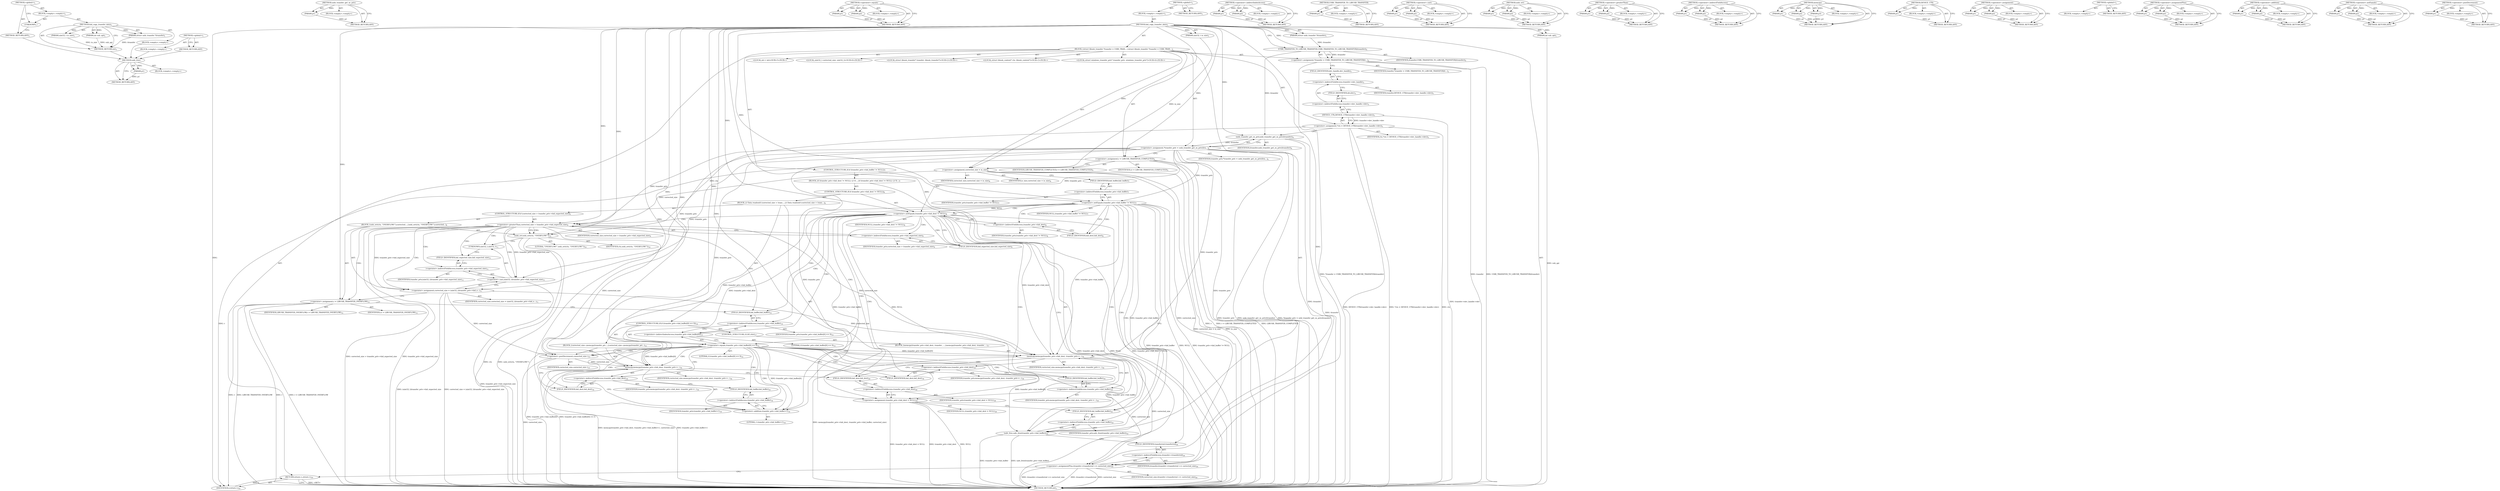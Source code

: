 digraph "&lt;global&gt;" {
vulnerable_217 [label=<(METHOD,safe_free)>];
vulnerable_218 [label=<(PARAM,p1)>];
vulnerable_219 [label=<(BLOCK,&lt;empty&gt;,&lt;empty&gt;)>];
vulnerable_220 [label=<(METHOD_RETURN,ANY)>];
vulnerable_168 [label=<(METHOD,usbi_transfer_get_os_priv)>];
vulnerable_169 [label=<(PARAM,p1)>];
vulnerable_170 [label=<(BLOCK,&lt;empty&gt;,&lt;empty&gt;)>];
vulnerable_171 [label=<(METHOD_RETURN,ANY)>];
vulnerable_192 [label=<(METHOD,&lt;operator&gt;.equals)>];
vulnerable_193 [label=<(PARAM,p1)>];
vulnerable_194 [label=<(PARAM,p2)>];
vulnerable_195 [label=<(BLOCK,&lt;empty&gt;,&lt;empty&gt;)>];
vulnerable_196 [label=<(METHOD_RETURN,ANY)>];
vulnerable_6 [label=<(METHOD,&lt;global&gt;)<SUB>1</SUB>>];
vulnerable_7 [label=<(BLOCK,&lt;empty&gt;,&lt;empty&gt;)<SUB>1</SUB>>];
vulnerable_8 [label=<(METHOD,hid_copy_transfer_data)<SUB>1</SUB>>];
vulnerable_9 [label=<(PARAM,int sub_api)<SUB>1</SUB>>];
vulnerable_10 [label=<(PARAM,struct usbi_transfer *itransfer)<SUB>1</SUB>>];
vulnerable_11 [label=<(PARAM,uint32_t io_size)<SUB>1</SUB>>];
vulnerable_12 [label=<(BLOCK,{
	struct libusb_transfer *transfer = USBI_TRAN...,{
	struct libusb_transfer *transfer = USBI_TRAN...)<SUB>1</SUB>>];
vulnerable_13 [label="<(LOCAL,struct libusb_transfer* transfer: libusb_transfer*)<SUB>2</SUB>>"];
vulnerable_14 [label=<(&lt;operator&gt;.assignment,*transfer = USBI_TRANSFER_TO_LIBUSB_TRANSFER(it...)<SUB>2</SUB>>];
vulnerable_15 [label=<(IDENTIFIER,transfer,*transfer = USBI_TRANSFER_TO_LIBUSB_TRANSFER(it...)<SUB>2</SUB>>];
vulnerable_16 [label=<(USBI_TRANSFER_TO_LIBUSB_TRANSFER,USBI_TRANSFER_TO_LIBUSB_TRANSFER(itransfer))<SUB>2</SUB>>];
vulnerable_17 [label=<(IDENTIFIER,itransfer,USBI_TRANSFER_TO_LIBUSB_TRANSFER(itransfer))<SUB>2</SUB>>];
vulnerable_18 [label="<(LOCAL,struct libusb_context* ctx: libusb_context*)<SUB>3</SUB>>"];
vulnerable_19 [label=<(&lt;operator&gt;.assignment,*ctx = DEVICE_CTX(transfer-&gt;dev_handle-&gt;dev))<SUB>3</SUB>>];
vulnerable_20 [label=<(IDENTIFIER,ctx,*ctx = DEVICE_CTX(transfer-&gt;dev_handle-&gt;dev))<SUB>3</SUB>>];
vulnerable_21 [label=<(DEVICE_CTX,DEVICE_CTX(transfer-&gt;dev_handle-&gt;dev))<SUB>3</SUB>>];
vulnerable_22 [label=<(&lt;operator&gt;.indirectFieldAccess,transfer-&gt;dev_handle-&gt;dev)<SUB>3</SUB>>];
vulnerable_23 [label=<(&lt;operator&gt;.indirectFieldAccess,transfer-&gt;dev_handle)<SUB>3</SUB>>];
vulnerable_24 [label=<(IDENTIFIER,transfer,DEVICE_CTX(transfer-&gt;dev_handle-&gt;dev))<SUB>3</SUB>>];
vulnerable_25 [label=<(FIELD_IDENTIFIER,dev_handle,dev_handle)<SUB>3</SUB>>];
vulnerable_26 [label=<(FIELD_IDENTIFIER,dev,dev)<SUB>3</SUB>>];
vulnerable_27 [label="<(LOCAL,struct windows_transfer_priv* transfer_priv: windows_transfer_priv*)<SUB>4</SUB>>"];
vulnerable_28 [label=<(&lt;operator&gt;.assignment,*transfer_priv = usbi_transfer_get_os_priv(itra...)<SUB>4</SUB>>];
vulnerable_29 [label=<(IDENTIFIER,transfer_priv,*transfer_priv = usbi_transfer_get_os_priv(itra...)<SUB>4</SUB>>];
vulnerable_30 [label=<(usbi_transfer_get_os_priv,usbi_transfer_get_os_priv(itransfer))<SUB>4</SUB>>];
vulnerable_31 [label=<(IDENTIFIER,itransfer,usbi_transfer_get_os_priv(itransfer))<SUB>4</SUB>>];
vulnerable_32 [label="<(LOCAL,int r: int)<SUB>5</SUB>>"];
vulnerable_33 [label=<(&lt;operator&gt;.assignment,r = LIBUSB_TRANSFER_COMPLETED)<SUB>5</SUB>>];
vulnerable_34 [label=<(IDENTIFIER,r,r = LIBUSB_TRANSFER_COMPLETED)<SUB>5</SUB>>];
vulnerable_35 [label=<(IDENTIFIER,LIBUSB_TRANSFER_COMPLETED,r = LIBUSB_TRANSFER_COMPLETED)<SUB>5</SUB>>];
vulnerable_36 [label="<(LOCAL,uint32_t corrected_size: uint32_t)<SUB>6</SUB>>"];
vulnerable_37 [label=<(&lt;operator&gt;.assignment,corrected_size = io_size)<SUB>6</SUB>>];
vulnerable_38 [label=<(IDENTIFIER,corrected_size,corrected_size = io_size)<SUB>6</SUB>>];
vulnerable_39 [label=<(IDENTIFIER,io_size,corrected_size = io_size)<SUB>6</SUB>>];
vulnerable_40 [label=<(CONTROL_STRUCTURE,IF,if (transfer_priv-&gt;hid_buffer != NULL))<SUB>7</SUB>>];
vulnerable_41 [label=<(&lt;operator&gt;.notEquals,transfer_priv-&gt;hid_buffer != NULL)<SUB>7</SUB>>];
vulnerable_42 [label=<(&lt;operator&gt;.indirectFieldAccess,transfer_priv-&gt;hid_buffer)<SUB>7</SUB>>];
vulnerable_43 [label=<(IDENTIFIER,transfer_priv,transfer_priv-&gt;hid_buffer != NULL)<SUB>7</SUB>>];
vulnerable_44 [label=<(FIELD_IDENTIFIER,hid_buffer,hid_buffer)<SUB>7</SUB>>];
vulnerable_45 [label=<(IDENTIFIER,NULL,transfer_priv-&gt;hid_buffer != NULL)<SUB>7</SUB>>];
vulnerable_46 [label=<(BLOCK,{
		if (transfer_priv-&gt;hid_dest != NULL) {	// D...,{
		if (transfer_priv-&gt;hid_dest != NULL) {	// D...)<SUB>7</SUB>>];
vulnerable_47 [label=<(CONTROL_STRUCTURE,IF,if (transfer_priv-&gt;hid_dest != NULL))<SUB>8</SUB>>];
vulnerable_48 [label=<(&lt;operator&gt;.notEquals,transfer_priv-&gt;hid_dest != NULL)<SUB>8</SUB>>];
vulnerable_49 [label=<(&lt;operator&gt;.indirectFieldAccess,transfer_priv-&gt;hid_dest)<SUB>8</SUB>>];
vulnerable_50 [label=<(IDENTIFIER,transfer_priv,transfer_priv-&gt;hid_dest != NULL)<SUB>8</SUB>>];
vulnerable_51 [label=<(FIELD_IDENTIFIER,hid_dest,hid_dest)<SUB>8</SUB>>];
vulnerable_52 [label=<(IDENTIFIER,NULL,transfer_priv-&gt;hid_dest != NULL)<SUB>8</SUB>>];
vulnerable_53 [label=<(BLOCK,{	// Data readout
			if (corrected_size &gt; trans...,{	// Data readout
			if (corrected_size &gt; trans...)<SUB>8</SUB>>];
vulnerable_54 [label=<(CONTROL_STRUCTURE,IF,if (corrected_size &gt; transfer_priv-&gt;hid_expected_size))<SUB>9</SUB>>];
vulnerable_55 [label=<(&lt;operator&gt;.greaterThan,corrected_size &gt; transfer_priv-&gt;hid_expected_size)<SUB>9</SUB>>];
vulnerable_56 [label=<(IDENTIFIER,corrected_size,corrected_size &gt; transfer_priv-&gt;hid_expected_size)<SUB>9</SUB>>];
vulnerable_57 [label=<(&lt;operator&gt;.indirectFieldAccess,transfer_priv-&gt;hid_expected_size)<SUB>9</SUB>>];
vulnerable_58 [label=<(IDENTIFIER,transfer_priv,corrected_size &gt; transfer_priv-&gt;hid_expected_size)<SUB>9</SUB>>];
vulnerable_59 [label=<(FIELD_IDENTIFIER,hid_expected_size,hid_expected_size)<SUB>9</SUB>>];
vulnerable_60 [label=<(BLOCK,{
				usbi_err(ctx, &quot;OVERFLOW!&quot;);
				corrected...,{
				usbi_err(ctx, &quot;OVERFLOW!&quot;);
				corrected...)<SUB>9</SUB>>];
vulnerable_61 [label=<(usbi_err,usbi_err(ctx, &quot;OVERFLOW!&quot;))<SUB>10</SUB>>];
vulnerable_62 [label=<(IDENTIFIER,ctx,usbi_err(ctx, &quot;OVERFLOW!&quot;))<SUB>10</SUB>>];
vulnerable_63 [label=<(LITERAL,&quot;OVERFLOW!&quot;,usbi_err(ctx, &quot;OVERFLOW!&quot;))<SUB>10</SUB>>];
vulnerable_64 [label=<(&lt;operator&gt;.assignment,corrected_size = (uint32_t)transfer_priv-&gt;hid_e...)<SUB>11</SUB>>];
vulnerable_65 [label=<(IDENTIFIER,corrected_size,corrected_size = (uint32_t)transfer_priv-&gt;hid_e...)<SUB>11</SUB>>];
vulnerable_66 [label=<(&lt;operator&gt;.cast,(uint32_t)transfer_priv-&gt;hid_expected_size)<SUB>11</SUB>>];
vulnerable_67 [label=<(UNKNOWN,uint32_t,uint32_t)<SUB>11</SUB>>];
vulnerable_68 [label=<(&lt;operator&gt;.indirectFieldAccess,transfer_priv-&gt;hid_expected_size)<SUB>11</SUB>>];
vulnerable_69 [label=<(IDENTIFIER,transfer_priv,(uint32_t)transfer_priv-&gt;hid_expected_size)<SUB>11</SUB>>];
vulnerable_70 [label=<(FIELD_IDENTIFIER,hid_expected_size,hid_expected_size)<SUB>11</SUB>>];
vulnerable_71 [label=<(&lt;operator&gt;.assignment,r = LIBUSB_TRANSFER_OVERFLOW)<SUB>12</SUB>>];
vulnerable_72 [label=<(IDENTIFIER,r,r = LIBUSB_TRANSFER_OVERFLOW)<SUB>12</SUB>>];
vulnerable_73 [label=<(IDENTIFIER,LIBUSB_TRANSFER_OVERFLOW,r = LIBUSB_TRANSFER_OVERFLOW)<SUB>12</SUB>>];
vulnerable_74 [label=<(CONTROL_STRUCTURE,IF,if (transfer_priv-&gt;hid_buffer[0] == 0))<SUB>14</SUB>>];
vulnerable_75 [label=<(&lt;operator&gt;.equals,transfer_priv-&gt;hid_buffer[0] == 0)<SUB>14</SUB>>];
vulnerable_76 [label=<(&lt;operator&gt;.indirectIndexAccess,transfer_priv-&gt;hid_buffer[0])<SUB>14</SUB>>];
vulnerable_77 [label=<(&lt;operator&gt;.indirectFieldAccess,transfer_priv-&gt;hid_buffer)<SUB>14</SUB>>];
vulnerable_78 [label=<(IDENTIFIER,transfer_priv,transfer_priv-&gt;hid_buffer[0] == 0)<SUB>14</SUB>>];
vulnerable_79 [label=<(FIELD_IDENTIFIER,hid_buffer,hid_buffer)<SUB>14</SUB>>];
vulnerable_80 [label=<(LITERAL,0,transfer_priv-&gt;hid_buffer[0] == 0)<SUB>14</SUB>>];
vulnerable_81 [label=<(LITERAL,0,transfer_priv-&gt;hid_buffer[0] == 0)<SUB>14</SUB>>];
vulnerable_82 [label=<(BLOCK,{
				corrected_size--;
				memcpy(transfer_pri...,{
				corrected_size--;
				memcpy(transfer_pri...)<SUB>14</SUB>>];
vulnerable_83 [label=<(&lt;operator&gt;.postDecrement,corrected_size--)<SUB>15</SUB>>];
vulnerable_84 [label=<(IDENTIFIER,corrected_size,corrected_size--)<SUB>15</SUB>>];
vulnerable_85 [label=<(memcpy,memcpy(transfer_priv-&gt;hid_dest, transfer_priv-&gt;...)<SUB>16</SUB>>];
vulnerable_86 [label=<(&lt;operator&gt;.indirectFieldAccess,transfer_priv-&gt;hid_dest)<SUB>16</SUB>>];
vulnerable_87 [label=<(IDENTIFIER,transfer_priv,memcpy(transfer_priv-&gt;hid_dest, transfer_priv-&gt;...)<SUB>16</SUB>>];
vulnerable_88 [label=<(FIELD_IDENTIFIER,hid_dest,hid_dest)<SUB>16</SUB>>];
vulnerable_89 [label=<(&lt;operator&gt;.addition,transfer_priv-&gt;hid_buffer+1)<SUB>16</SUB>>];
vulnerable_90 [label=<(&lt;operator&gt;.indirectFieldAccess,transfer_priv-&gt;hid_buffer)<SUB>16</SUB>>];
vulnerable_91 [label=<(IDENTIFIER,transfer_priv,transfer_priv-&gt;hid_buffer+1)<SUB>16</SUB>>];
vulnerable_92 [label=<(FIELD_IDENTIFIER,hid_buffer,hid_buffer)<SUB>16</SUB>>];
vulnerable_93 [label=<(LITERAL,1,transfer_priv-&gt;hid_buffer+1)<SUB>16</SUB>>];
vulnerable_94 [label=<(IDENTIFIER,corrected_size,memcpy(transfer_priv-&gt;hid_dest, transfer_priv-&gt;...)<SUB>16</SUB>>];
vulnerable_95 [label=<(CONTROL_STRUCTURE,ELSE,else)<SUB>17</SUB>>];
vulnerable_96 [label=<(BLOCK,{
				memcpy(transfer_priv-&gt;hid_dest, transfer_...,{
				memcpy(transfer_priv-&gt;hid_dest, transfer_...)<SUB>17</SUB>>];
vulnerable_97 [label=<(memcpy,memcpy(transfer_priv-&gt;hid_dest, transfer_priv-&gt;...)<SUB>18</SUB>>];
vulnerable_98 [label=<(&lt;operator&gt;.indirectFieldAccess,transfer_priv-&gt;hid_dest)<SUB>18</SUB>>];
vulnerable_99 [label=<(IDENTIFIER,transfer_priv,memcpy(transfer_priv-&gt;hid_dest, transfer_priv-&gt;...)<SUB>18</SUB>>];
vulnerable_100 [label=<(FIELD_IDENTIFIER,hid_dest,hid_dest)<SUB>18</SUB>>];
vulnerable_101 [label=<(&lt;operator&gt;.indirectFieldAccess,transfer_priv-&gt;hid_buffer)<SUB>18</SUB>>];
vulnerable_102 [label=<(IDENTIFIER,transfer_priv,memcpy(transfer_priv-&gt;hid_dest, transfer_priv-&gt;...)<SUB>18</SUB>>];
vulnerable_103 [label=<(FIELD_IDENTIFIER,hid_buffer,hid_buffer)<SUB>18</SUB>>];
vulnerable_104 [label=<(IDENTIFIER,corrected_size,memcpy(transfer_priv-&gt;hid_dest, transfer_priv-&gt;...)<SUB>18</SUB>>];
vulnerable_105 [label=<(&lt;operator&gt;.assignment,transfer_priv-&gt;hid_dest = NULL)<SUB>20</SUB>>];
vulnerable_106 [label=<(&lt;operator&gt;.indirectFieldAccess,transfer_priv-&gt;hid_dest)<SUB>20</SUB>>];
vulnerable_107 [label=<(IDENTIFIER,transfer_priv,transfer_priv-&gt;hid_dest = NULL)<SUB>20</SUB>>];
vulnerable_108 [label=<(FIELD_IDENTIFIER,hid_dest,hid_dest)<SUB>20</SUB>>];
vulnerable_109 [label=<(IDENTIFIER,NULL,transfer_priv-&gt;hid_dest = NULL)<SUB>20</SUB>>];
vulnerable_110 [label=<(safe_free,safe_free(transfer_priv-&gt;hid_buffer))<SUB>22</SUB>>];
vulnerable_111 [label=<(&lt;operator&gt;.indirectFieldAccess,transfer_priv-&gt;hid_buffer)<SUB>22</SUB>>];
vulnerable_112 [label=<(IDENTIFIER,transfer_priv,safe_free(transfer_priv-&gt;hid_buffer))<SUB>22</SUB>>];
vulnerable_113 [label=<(FIELD_IDENTIFIER,hid_buffer,hid_buffer)<SUB>22</SUB>>];
vulnerable_114 [label=<(&lt;operator&gt;.assignmentPlus,itransfer-&gt;transferred += corrected_size)<SUB>24</SUB>>];
vulnerable_115 [label=<(&lt;operator&gt;.indirectFieldAccess,itransfer-&gt;transferred)<SUB>24</SUB>>];
vulnerable_116 [label=<(IDENTIFIER,itransfer,itransfer-&gt;transferred += corrected_size)<SUB>24</SUB>>];
vulnerable_117 [label=<(FIELD_IDENTIFIER,transferred,transferred)<SUB>24</SUB>>];
vulnerable_118 [label=<(IDENTIFIER,corrected_size,itransfer-&gt;transferred += corrected_size)<SUB>24</SUB>>];
vulnerable_119 [label=<(RETURN,return r;,return r;)<SUB>25</SUB>>];
vulnerable_120 [label=<(IDENTIFIER,r,return r;)<SUB>25</SUB>>];
vulnerable_121 [label=<(METHOD_RETURN,int)<SUB>1</SUB>>];
vulnerable_123 [label=<(METHOD_RETURN,ANY)<SUB>1</SUB>>];
vulnerable_197 [label=<(METHOD,&lt;operator&gt;.indirectIndexAccess)>];
vulnerable_198 [label=<(PARAM,p1)>];
vulnerable_199 [label=<(PARAM,p2)>];
vulnerable_200 [label=<(BLOCK,&lt;empty&gt;,&lt;empty&gt;)>];
vulnerable_201 [label=<(METHOD_RETURN,ANY)>];
vulnerable_155 [label=<(METHOD,USBI_TRANSFER_TO_LIBUSB_TRANSFER)>];
vulnerable_156 [label=<(PARAM,p1)>];
vulnerable_157 [label=<(BLOCK,&lt;empty&gt;,&lt;empty&gt;)>];
vulnerable_158 [label=<(METHOD_RETURN,ANY)>];
vulnerable_187 [label=<(METHOD,&lt;operator&gt;.cast)>];
vulnerable_188 [label=<(PARAM,p1)>];
vulnerable_189 [label=<(PARAM,p2)>];
vulnerable_190 [label=<(BLOCK,&lt;empty&gt;,&lt;empty&gt;)>];
vulnerable_191 [label=<(METHOD_RETURN,ANY)>];
vulnerable_182 [label=<(METHOD,usbi_err)>];
vulnerable_183 [label=<(PARAM,p1)>];
vulnerable_184 [label=<(PARAM,p2)>];
vulnerable_185 [label=<(BLOCK,&lt;empty&gt;,&lt;empty&gt;)>];
vulnerable_186 [label=<(METHOD_RETURN,ANY)>];
vulnerable_177 [label=<(METHOD,&lt;operator&gt;.greaterThan)>];
vulnerable_178 [label=<(PARAM,p1)>];
vulnerable_179 [label=<(PARAM,p2)>];
vulnerable_180 [label=<(BLOCK,&lt;empty&gt;,&lt;empty&gt;)>];
vulnerable_181 [label=<(METHOD_RETURN,ANY)>];
vulnerable_163 [label=<(METHOD,&lt;operator&gt;.indirectFieldAccess)>];
vulnerable_164 [label=<(PARAM,p1)>];
vulnerable_165 [label=<(PARAM,p2)>];
vulnerable_166 [label=<(BLOCK,&lt;empty&gt;,&lt;empty&gt;)>];
vulnerable_167 [label=<(METHOD_RETURN,ANY)>];
vulnerable_206 [label=<(METHOD,memcpy)>];
vulnerable_207 [label=<(PARAM,p1)>];
vulnerable_208 [label=<(PARAM,p2)>];
vulnerable_209 [label=<(PARAM,p3)>];
vulnerable_210 [label=<(BLOCK,&lt;empty&gt;,&lt;empty&gt;)>];
vulnerable_211 [label=<(METHOD_RETURN,ANY)>];
vulnerable_159 [label=<(METHOD,DEVICE_CTX)>];
vulnerable_160 [label=<(PARAM,p1)>];
vulnerable_161 [label=<(BLOCK,&lt;empty&gt;,&lt;empty&gt;)>];
vulnerable_162 [label=<(METHOD_RETURN,ANY)>];
vulnerable_150 [label=<(METHOD,&lt;operator&gt;.assignment)>];
vulnerable_151 [label=<(PARAM,p1)>];
vulnerable_152 [label=<(PARAM,p2)>];
vulnerable_153 [label=<(BLOCK,&lt;empty&gt;,&lt;empty&gt;)>];
vulnerable_154 [label=<(METHOD_RETURN,ANY)>];
vulnerable_144 [label=<(METHOD,&lt;global&gt;)<SUB>1</SUB>>];
vulnerable_145 [label=<(BLOCK,&lt;empty&gt;,&lt;empty&gt;)>];
vulnerable_146 [label=<(METHOD_RETURN,ANY)>];
vulnerable_221 [label=<(METHOD,&lt;operator&gt;.assignmentPlus)>];
vulnerable_222 [label=<(PARAM,p1)>];
vulnerable_223 [label=<(PARAM,p2)>];
vulnerable_224 [label=<(BLOCK,&lt;empty&gt;,&lt;empty&gt;)>];
vulnerable_225 [label=<(METHOD_RETURN,ANY)>];
vulnerable_212 [label=<(METHOD,&lt;operator&gt;.addition)>];
vulnerable_213 [label=<(PARAM,p1)>];
vulnerable_214 [label=<(PARAM,p2)>];
vulnerable_215 [label=<(BLOCK,&lt;empty&gt;,&lt;empty&gt;)>];
vulnerable_216 [label=<(METHOD_RETURN,ANY)>];
vulnerable_172 [label=<(METHOD,&lt;operator&gt;.notEquals)>];
vulnerable_173 [label=<(PARAM,p1)>];
vulnerable_174 [label=<(PARAM,p2)>];
vulnerable_175 [label=<(BLOCK,&lt;empty&gt;,&lt;empty&gt;)>];
vulnerable_176 [label=<(METHOD_RETURN,ANY)>];
vulnerable_202 [label=<(METHOD,&lt;operator&gt;.postDecrement)>];
vulnerable_203 [label=<(PARAM,p1)>];
vulnerable_204 [label=<(BLOCK,&lt;empty&gt;,&lt;empty&gt;)>];
vulnerable_205 [label=<(METHOD_RETURN,ANY)>];
fixed_6 [label=<(METHOD,&lt;global&gt;)<SUB>1</SUB>>];
fixed_7 [label=<(BLOCK,&lt;empty&gt;,&lt;empty&gt;)<SUB>1</SUB>>];
fixed_8 [label=<(METHOD,hid_copy_transfer_data)<SUB>1</SUB>>];
fixed_9 [label=<(PARAM,int sub_api)<SUB>1</SUB>>];
fixed_10 [label=<(PARAM,struct usbi_transfer *itransfer)<SUB>1</SUB>>];
fixed_11 [label=<(PARAM,uint32_t io_size)<SUB>1</SUB>>];
fixed_12 [label=<(BLOCK,&lt;empty&gt;,&lt;empty&gt;)>];
fixed_13 [label=<(METHOD_RETURN,int)<SUB>1</SUB>>];
fixed_15 [label=<(UNKNOWN,,)>];
fixed_16 [label=<(METHOD_RETURN,ANY)<SUB>1</SUB>>];
fixed_29 [label=<(METHOD,&lt;global&gt;)<SUB>1</SUB>>];
fixed_30 [label=<(BLOCK,&lt;empty&gt;,&lt;empty&gt;)>];
fixed_31 [label=<(METHOD_RETURN,ANY)>];
vulnerable_217 -> vulnerable_218  [key=0, label="AST: "];
vulnerable_217 -> vulnerable_218  [key=1, label="DDG: "];
vulnerable_217 -> vulnerable_219  [key=0, label="AST: "];
vulnerable_217 -> vulnerable_220  [key=0, label="AST: "];
vulnerable_217 -> vulnerable_220  [key=1, label="CFG: "];
vulnerable_218 -> vulnerable_220  [key=0, label="DDG: p1"];
vulnerable_168 -> vulnerable_169  [key=0, label="AST: "];
vulnerable_168 -> vulnerable_169  [key=1, label="DDG: "];
vulnerable_168 -> vulnerable_170  [key=0, label="AST: "];
vulnerable_168 -> vulnerable_171  [key=0, label="AST: "];
vulnerable_168 -> vulnerable_171  [key=1, label="CFG: "];
vulnerable_169 -> vulnerable_171  [key=0, label="DDG: p1"];
vulnerable_192 -> vulnerable_193  [key=0, label="AST: "];
vulnerable_192 -> vulnerable_193  [key=1, label="DDG: "];
vulnerable_192 -> vulnerable_195  [key=0, label="AST: "];
vulnerable_192 -> vulnerable_194  [key=0, label="AST: "];
vulnerable_192 -> vulnerable_194  [key=1, label="DDG: "];
vulnerable_192 -> vulnerable_196  [key=0, label="AST: "];
vulnerable_192 -> vulnerable_196  [key=1, label="CFG: "];
vulnerable_193 -> vulnerable_196  [key=0, label="DDG: p1"];
vulnerable_194 -> vulnerable_196  [key=0, label="DDG: p2"];
vulnerable_6 -> vulnerable_7  [key=0, label="AST: "];
vulnerable_6 -> vulnerable_123  [key=0, label="AST: "];
vulnerable_6 -> vulnerable_123  [key=1, label="CFG: "];
vulnerable_7 -> vulnerable_8  [key=0, label="AST: "];
vulnerable_8 -> vulnerable_9  [key=0, label="AST: "];
vulnerable_8 -> vulnerable_9  [key=1, label="DDG: "];
vulnerable_8 -> vulnerable_10  [key=0, label="AST: "];
vulnerable_8 -> vulnerable_10  [key=1, label="DDG: "];
vulnerable_8 -> vulnerable_11  [key=0, label="AST: "];
vulnerable_8 -> vulnerable_11  [key=1, label="DDG: "];
vulnerable_8 -> vulnerable_12  [key=0, label="AST: "];
vulnerable_8 -> vulnerable_121  [key=0, label="AST: "];
vulnerable_8 -> vulnerable_16  [key=0, label="CFG: "];
vulnerable_8 -> vulnerable_16  [key=1, label="DDG: "];
vulnerable_8 -> vulnerable_33  [key=0, label="DDG: "];
vulnerable_8 -> vulnerable_37  [key=0, label="DDG: "];
vulnerable_8 -> vulnerable_114  [key=0, label="DDG: "];
vulnerable_8 -> vulnerable_120  [key=0, label="DDG: "];
vulnerable_8 -> vulnerable_30  [key=0, label="DDG: "];
vulnerable_8 -> vulnerable_41  [key=0, label="DDG: "];
vulnerable_8 -> vulnerable_48  [key=0, label="DDG: "];
vulnerable_8 -> vulnerable_105  [key=0, label="DDG: "];
vulnerable_8 -> vulnerable_55  [key=0, label="DDG: "];
vulnerable_8 -> vulnerable_71  [key=0, label="DDG: "];
vulnerable_8 -> vulnerable_75  [key=0, label="DDG: "];
vulnerable_8 -> vulnerable_61  [key=0, label="DDG: "];
vulnerable_8 -> vulnerable_83  [key=0, label="DDG: "];
vulnerable_8 -> vulnerable_85  [key=0, label="DDG: "];
vulnerable_8 -> vulnerable_89  [key=0, label="DDG: "];
vulnerable_8 -> vulnerable_97  [key=0, label="DDG: "];
vulnerable_9 -> vulnerable_121  [key=0, label="DDG: sub_api"];
vulnerable_10 -> vulnerable_16  [key=0, label="DDG: itransfer"];
vulnerable_11 -> vulnerable_37  [key=0, label="DDG: io_size"];
vulnerable_12 -> vulnerable_13  [key=0, label="AST: "];
vulnerable_12 -> vulnerable_14  [key=0, label="AST: "];
vulnerable_12 -> vulnerable_18  [key=0, label="AST: "];
vulnerable_12 -> vulnerable_19  [key=0, label="AST: "];
vulnerable_12 -> vulnerable_27  [key=0, label="AST: "];
vulnerable_12 -> vulnerable_28  [key=0, label="AST: "];
vulnerable_12 -> vulnerable_32  [key=0, label="AST: "];
vulnerable_12 -> vulnerable_33  [key=0, label="AST: "];
vulnerable_12 -> vulnerable_36  [key=0, label="AST: "];
vulnerable_12 -> vulnerable_37  [key=0, label="AST: "];
vulnerable_12 -> vulnerable_40  [key=0, label="AST: "];
vulnerable_12 -> vulnerable_114  [key=0, label="AST: "];
vulnerable_12 -> vulnerable_119  [key=0, label="AST: "];
vulnerable_14 -> vulnerable_15  [key=0, label="AST: "];
vulnerable_14 -> vulnerable_16  [key=0, label="AST: "];
vulnerable_14 -> vulnerable_25  [key=0, label="CFG: "];
vulnerable_14 -> vulnerable_121  [key=0, label="DDG: transfer"];
vulnerable_14 -> vulnerable_121  [key=1, label="DDG: USBI_TRANSFER_TO_LIBUSB_TRANSFER(itransfer)"];
vulnerable_14 -> vulnerable_121  [key=2, label="DDG: *transfer = USBI_TRANSFER_TO_LIBUSB_TRANSFER(itransfer)"];
vulnerable_16 -> vulnerable_17  [key=0, label="AST: "];
vulnerable_16 -> vulnerable_14  [key=0, label="CFG: "];
vulnerable_16 -> vulnerable_14  [key=1, label="DDG: itransfer"];
vulnerable_16 -> vulnerable_30  [key=0, label="DDG: itransfer"];
vulnerable_19 -> vulnerable_20  [key=0, label="AST: "];
vulnerable_19 -> vulnerable_21  [key=0, label="AST: "];
vulnerable_19 -> vulnerable_30  [key=0, label="CFG: "];
vulnerable_19 -> vulnerable_121  [key=0, label="DDG: ctx"];
vulnerable_19 -> vulnerable_121  [key=1, label="DDG: DEVICE_CTX(transfer-&gt;dev_handle-&gt;dev)"];
vulnerable_19 -> vulnerable_121  [key=2, label="DDG: *ctx = DEVICE_CTX(transfer-&gt;dev_handle-&gt;dev)"];
vulnerable_19 -> vulnerable_61  [key=0, label="DDG: ctx"];
vulnerable_21 -> vulnerable_22  [key=0, label="AST: "];
vulnerable_21 -> vulnerable_19  [key=0, label="CFG: "];
vulnerable_21 -> vulnerable_19  [key=1, label="DDG: transfer-&gt;dev_handle-&gt;dev"];
vulnerable_21 -> vulnerable_121  [key=0, label="DDG: transfer-&gt;dev_handle-&gt;dev"];
vulnerable_22 -> vulnerable_23  [key=0, label="AST: "];
vulnerable_22 -> vulnerable_26  [key=0, label="AST: "];
vulnerable_22 -> vulnerable_21  [key=0, label="CFG: "];
vulnerable_23 -> vulnerable_24  [key=0, label="AST: "];
vulnerable_23 -> vulnerable_25  [key=0, label="AST: "];
vulnerable_23 -> vulnerable_26  [key=0, label="CFG: "];
vulnerable_25 -> vulnerable_23  [key=0, label="CFG: "];
vulnerable_26 -> vulnerable_22  [key=0, label="CFG: "];
vulnerable_28 -> vulnerable_29  [key=0, label="AST: "];
vulnerable_28 -> vulnerable_30  [key=0, label="AST: "];
vulnerable_28 -> vulnerable_33  [key=0, label="CFG: "];
vulnerable_28 -> vulnerable_121  [key=0, label="DDG: transfer_priv"];
vulnerable_28 -> vulnerable_121  [key=1, label="DDG: usbi_transfer_get_os_priv(itransfer)"];
vulnerable_28 -> vulnerable_121  [key=2, label="DDG: *transfer_priv = usbi_transfer_get_os_priv(itransfer)"];
vulnerable_28 -> vulnerable_41  [key=0, label="DDG: transfer_priv"];
vulnerable_28 -> vulnerable_110  [key=0, label="DDG: transfer_priv"];
vulnerable_28 -> vulnerable_48  [key=0, label="DDG: transfer_priv"];
vulnerable_28 -> vulnerable_55  [key=0, label="DDG: transfer_priv"];
vulnerable_28 -> vulnerable_64  [key=0, label="DDG: transfer_priv"];
vulnerable_28 -> vulnerable_85  [key=0, label="DDG: transfer_priv"];
vulnerable_28 -> vulnerable_66  [key=0, label="DDG: transfer_priv"];
vulnerable_28 -> vulnerable_89  [key=0, label="DDG: transfer_priv"];
vulnerable_28 -> vulnerable_97  [key=0, label="DDG: transfer_priv"];
vulnerable_30 -> vulnerable_31  [key=0, label="AST: "];
vulnerable_30 -> vulnerable_28  [key=0, label="CFG: "];
vulnerable_30 -> vulnerable_28  [key=1, label="DDG: itransfer"];
vulnerable_30 -> vulnerable_121  [key=0, label="DDG: itransfer"];
vulnerable_30 -> vulnerable_114  [key=0, label="DDG: itransfer"];
vulnerable_33 -> vulnerable_34  [key=0, label="AST: "];
vulnerable_33 -> vulnerable_35  [key=0, label="AST: "];
vulnerable_33 -> vulnerable_37  [key=0, label="CFG: "];
vulnerable_33 -> vulnerable_121  [key=0, label="DDG: r"];
vulnerable_33 -> vulnerable_121  [key=1, label="DDG: r = LIBUSB_TRANSFER_COMPLETED"];
vulnerable_33 -> vulnerable_121  [key=2, label="DDG: LIBUSB_TRANSFER_COMPLETED"];
vulnerable_33 -> vulnerable_120  [key=0, label="DDG: r"];
vulnerable_37 -> vulnerable_38  [key=0, label="AST: "];
vulnerable_37 -> vulnerable_39  [key=0, label="AST: "];
vulnerable_37 -> vulnerable_44  [key=0, label="CFG: "];
vulnerable_37 -> vulnerable_121  [key=0, label="DDG: io_size"];
vulnerable_37 -> vulnerable_121  [key=1, label="DDG: corrected_size = io_size"];
vulnerable_37 -> vulnerable_114  [key=0, label="DDG: corrected_size"];
vulnerable_37 -> vulnerable_55  [key=0, label="DDG: corrected_size"];
vulnerable_40 -> vulnerable_41  [key=0, label="AST: "];
vulnerable_40 -> vulnerable_46  [key=0, label="AST: "];
vulnerable_41 -> vulnerable_42  [key=0, label="AST: "];
vulnerable_41 -> vulnerable_45  [key=0, label="AST: "];
vulnerable_41 -> vulnerable_51  [key=0, label="CFG: "];
vulnerable_41 -> vulnerable_51  [key=1, label="CDG: "];
vulnerable_41 -> vulnerable_117  [key=0, label="CFG: "];
vulnerable_41 -> vulnerable_121  [key=0, label="DDG: transfer_priv-&gt;hid_buffer"];
vulnerable_41 -> vulnerable_121  [key=1, label="DDG: NULL"];
vulnerable_41 -> vulnerable_121  [key=2, label="DDG: transfer_priv-&gt;hid_buffer != NULL"];
vulnerable_41 -> vulnerable_110  [key=0, label="DDG: transfer_priv-&gt;hid_buffer"];
vulnerable_41 -> vulnerable_110  [key=1, label="CDG: "];
vulnerable_41 -> vulnerable_48  [key=0, label="DDG: NULL"];
vulnerable_41 -> vulnerable_48  [key=1, label="CDG: "];
vulnerable_41 -> vulnerable_85  [key=0, label="DDG: transfer_priv-&gt;hid_buffer"];
vulnerable_41 -> vulnerable_89  [key=0, label="DDG: transfer_priv-&gt;hid_buffer"];
vulnerable_41 -> vulnerable_97  [key=0, label="DDG: transfer_priv-&gt;hid_buffer"];
vulnerable_41 -> vulnerable_49  [key=0, label="CDG: "];
vulnerable_41 -> vulnerable_113  [key=0, label="CDG: "];
vulnerable_41 -> vulnerable_111  [key=0, label="CDG: "];
vulnerable_42 -> vulnerable_43  [key=0, label="AST: "];
vulnerable_42 -> vulnerable_44  [key=0, label="AST: "];
vulnerable_42 -> vulnerable_41  [key=0, label="CFG: "];
vulnerable_44 -> vulnerable_42  [key=0, label="CFG: "];
vulnerable_46 -> vulnerable_47  [key=0, label="AST: "];
vulnerable_46 -> vulnerable_110  [key=0, label="AST: "];
vulnerable_47 -> vulnerable_48  [key=0, label="AST: "];
vulnerable_47 -> vulnerable_53  [key=0, label="AST: "];
vulnerable_48 -> vulnerable_49  [key=0, label="AST: "];
vulnerable_48 -> vulnerable_52  [key=0, label="AST: "];
vulnerable_48 -> vulnerable_59  [key=0, label="CFG: "];
vulnerable_48 -> vulnerable_59  [key=1, label="CDG: "];
vulnerable_48 -> vulnerable_113  [key=0, label="CFG: "];
vulnerable_48 -> vulnerable_121  [key=0, label="DDG: transfer_priv-&gt;hid_dest"];
vulnerable_48 -> vulnerable_121  [key=1, label="DDG: NULL"];
vulnerable_48 -> vulnerable_121  [key=2, label="DDG: transfer_priv-&gt;hid_dest != NULL"];
vulnerable_48 -> vulnerable_105  [key=0, label="DDG: NULL"];
vulnerable_48 -> vulnerable_105  [key=1, label="CDG: "];
vulnerable_48 -> vulnerable_85  [key=0, label="DDG: transfer_priv-&gt;hid_dest"];
vulnerable_48 -> vulnerable_97  [key=0, label="DDG: transfer_priv-&gt;hid_dest"];
vulnerable_48 -> vulnerable_77  [key=0, label="CDG: "];
vulnerable_48 -> vulnerable_57  [key=0, label="CDG: "];
vulnerable_48 -> vulnerable_75  [key=0, label="CDG: "];
vulnerable_48 -> vulnerable_106  [key=0, label="CDG: "];
vulnerable_48 -> vulnerable_76  [key=0, label="CDG: "];
vulnerable_48 -> vulnerable_79  [key=0, label="CDG: "];
vulnerable_48 -> vulnerable_55  [key=0, label="CDG: "];
vulnerable_48 -> vulnerable_108  [key=0, label="CDG: "];
vulnerable_49 -> vulnerable_50  [key=0, label="AST: "];
vulnerable_49 -> vulnerable_51  [key=0, label="AST: "];
vulnerable_49 -> vulnerable_48  [key=0, label="CFG: "];
vulnerable_51 -> vulnerable_49  [key=0, label="CFG: "];
vulnerable_53 -> vulnerable_54  [key=0, label="AST: "];
vulnerable_53 -> vulnerable_74  [key=0, label="AST: "];
vulnerable_53 -> vulnerable_105  [key=0, label="AST: "];
vulnerable_54 -> vulnerable_55  [key=0, label="AST: "];
vulnerable_54 -> vulnerable_60  [key=0, label="AST: "];
vulnerable_55 -> vulnerable_56  [key=0, label="AST: "];
vulnerable_55 -> vulnerable_57  [key=0, label="AST: "];
vulnerable_55 -> vulnerable_61  [key=0, label="CFG: "];
vulnerable_55 -> vulnerable_61  [key=1, label="CDG: "];
vulnerable_55 -> vulnerable_79  [key=0, label="CFG: "];
vulnerable_55 -> vulnerable_121  [key=0, label="DDG: transfer_priv-&gt;hid_expected_size"];
vulnerable_55 -> vulnerable_121  [key=1, label="DDG: corrected_size &gt; transfer_priv-&gt;hid_expected_size"];
vulnerable_55 -> vulnerable_64  [key=0, label="DDG: transfer_priv-&gt;hid_expected_size"];
vulnerable_55 -> vulnerable_64  [key=1, label="CDG: "];
vulnerable_55 -> vulnerable_83  [key=0, label="DDG: corrected_size"];
vulnerable_55 -> vulnerable_66  [key=0, label="DDG: transfer_priv-&gt;hid_expected_size"];
vulnerable_55 -> vulnerable_66  [key=1, label="CDG: "];
vulnerable_55 -> vulnerable_97  [key=0, label="DDG: corrected_size"];
vulnerable_55 -> vulnerable_68  [key=0, label="CDG: "];
vulnerable_55 -> vulnerable_67  [key=0, label="CDG: "];
vulnerable_55 -> vulnerable_71  [key=0, label="CDG: "];
vulnerable_55 -> vulnerable_70  [key=0, label="CDG: "];
vulnerable_57 -> vulnerable_58  [key=0, label="AST: "];
vulnerable_57 -> vulnerable_59  [key=0, label="AST: "];
vulnerable_57 -> vulnerable_55  [key=0, label="CFG: "];
vulnerable_59 -> vulnerable_57  [key=0, label="CFG: "];
vulnerable_60 -> vulnerable_61  [key=0, label="AST: "];
vulnerable_60 -> vulnerable_64  [key=0, label="AST: "];
vulnerable_60 -> vulnerable_71  [key=0, label="AST: "];
vulnerable_61 -> vulnerable_62  [key=0, label="AST: "];
vulnerable_61 -> vulnerable_63  [key=0, label="AST: "];
vulnerable_61 -> vulnerable_67  [key=0, label="CFG: "];
vulnerable_61 -> vulnerable_121  [key=0, label="DDG: ctx"];
vulnerable_61 -> vulnerable_121  [key=1, label="DDG: usbi_err(ctx, &quot;OVERFLOW!&quot;)"];
vulnerable_64 -> vulnerable_65  [key=0, label="AST: "];
vulnerable_64 -> vulnerable_66  [key=0, label="AST: "];
vulnerable_64 -> vulnerable_71  [key=0, label="CFG: "];
vulnerable_64 -> vulnerable_121  [key=0, label="DDG: (uint32_t)transfer_priv-&gt;hid_expected_size"];
vulnerable_64 -> vulnerable_121  [key=1, label="DDG: corrected_size = (uint32_t)transfer_priv-&gt;hid_expected_size"];
vulnerable_64 -> vulnerable_83  [key=0, label="DDG: corrected_size"];
vulnerable_64 -> vulnerable_97  [key=0, label="DDG: corrected_size"];
vulnerable_66 -> vulnerable_67  [key=0, label="AST: "];
vulnerable_66 -> vulnerable_68  [key=0, label="AST: "];
vulnerable_66 -> vulnerable_64  [key=0, label="CFG: "];
vulnerable_66 -> vulnerable_121  [key=0, label="DDG: transfer_priv-&gt;hid_expected_size"];
vulnerable_67 -> vulnerable_70  [key=0, label="CFG: "];
vulnerable_68 -> vulnerable_69  [key=0, label="AST: "];
vulnerable_68 -> vulnerable_70  [key=0, label="AST: "];
vulnerable_68 -> vulnerable_66  [key=0, label="CFG: "];
vulnerable_70 -> vulnerable_68  [key=0, label="CFG: "];
vulnerable_71 -> vulnerable_72  [key=0, label="AST: "];
vulnerable_71 -> vulnerable_73  [key=0, label="AST: "];
vulnerable_71 -> vulnerable_79  [key=0, label="CFG: "];
vulnerable_71 -> vulnerable_121  [key=0, label="DDG: r"];
vulnerable_71 -> vulnerable_121  [key=1, label="DDG: r = LIBUSB_TRANSFER_OVERFLOW"];
vulnerable_71 -> vulnerable_121  [key=2, label="DDG: LIBUSB_TRANSFER_OVERFLOW"];
vulnerable_71 -> vulnerable_120  [key=0, label="DDG: r"];
vulnerable_74 -> vulnerable_75  [key=0, label="AST: "];
vulnerable_74 -> vulnerable_82  [key=0, label="AST: "];
vulnerable_74 -> vulnerable_95  [key=0, label="AST: "];
vulnerable_75 -> vulnerable_76  [key=0, label="AST: "];
vulnerable_75 -> vulnerable_81  [key=0, label="AST: "];
vulnerable_75 -> vulnerable_83  [key=0, label="CFG: "];
vulnerable_75 -> vulnerable_83  [key=1, label="CDG: "];
vulnerable_75 -> vulnerable_100  [key=0, label="CFG: "];
vulnerable_75 -> vulnerable_100  [key=1, label="CDG: "];
vulnerable_75 -> vulnerable_121  [key=0, label="DDG: transfer_priv-&gt;hid_buffer[0]"];
vulnerable_75 -> vulnerable_121  [key=1, label="DDG: transfer_priv-&gt;hid_buffer[0] == 0"];
vulnerable_75 -> vulnerable_110  [key=0, label="DDG: transfer_priv-&gt;hid_buffer[0]"];
vulnerable_75 -> vulnerable_85  [key=0, label="DDG: transfer_priv-&gt;hid_buffer[0]"];
vulnerable_75 -> vulnerable_85  [key=1, label="CDG: "];
vulnerable_75 -> vulnerable_89  [key=0, label="DDG: transfer_priv-&gt;hid_buffer[0]"];
vulnerable_75 -> vulnerable_89  [key=1, label="CDG: "];
vulnerable_75 -> vulnerable_97  [key=0, label="DDG: transfer_priv-&gt;hid_buffer[0]"];
vulnerable_75 -> vulnerable_97  [key=1, label="CDG: "];
vulnerable_75 -> vulnerable_98  [key=0, label="CDG: "];
vulnerable_75 -> vulnerable_103  [key=0, label="CDG: "];
vulnerable_75 -> vulnerable_92  [key=0, label="CDG: "];
vulnerable_75 -> vulnerable_101  [key=0, label="CDG: "];
vulnerable_75 -> vulnerable_90  [key=0, label="CDG: "];
vulnerable_75 -> vulnerable_88  [key=0, label="CDG: "];
vulnerable_75 -> vulnerable_86  [key=0, label="CDG: "];
vulnerable_76 -> vulnerable_77  [key=0, label="AST: "];
vulnerable_76 -> vulnerable_80  [key=0, label="AST: "];
vulnerable_76 -> vulnerable_75  [key=0, label="CFG: "];
vulnerable_77 -> vulnerable_78  [key=0, label="AST: "];
vulnerable_77 -> vulnerable_79  [key=0, label="AST: "];
vulnerable_77 -> vulnerable_76  [key=0, label="CFG: "];
vulnerable_79 -> vulnerable_77  [key=0, label="CFG: "];
vulnerable_82 -> vulnerable_83  [key=0, label="AST: "];
vulnerable_82 -> vulnerable_85  [key=0, label="AST: "];
vulnerable_83 -> vulnerable_84  [key=0, label="AST: "];
vulnerable_83 -> vulnerable_88  [key=0, label="CFG: "];
vulnerable_83 -> vulnerable_121  [key=0, label="DDG: corrected_size--"];
vulnerable_83 -> vulnerable_85  [key=0, label="DDG: corrected_size"];
vulnerable_85 -> vulnerable_86  [key=0, label="AST: "];
vulnerable_85 -> vulnerable_89  [key=0, label="AST: "];
vulnerable_85 -> vulnerable_94  [key=0, label="AST: "];
vulnerable_85 -> vulnerable_108  [key=0, label="CFG: "];
vulnerable_85 -> vulnerable_121  [key=0, label="DDG: transfer_priv-&gt;hid_buffer+1"];
vulnerable_85 -> vulnerable_121  [key=1, label="DDG: memcpy(transfer_priv-&gt;hid_dest, transfer_priv-&gt;hid_buffer+1, corrected_size)"];
vulnerable_85 -> vulnerable_114  [key=0, label="DDG: corrected_size"];
vulnerable_86 -> vulnerable_87  [key=0, label="AST: "];
vulnerable_86 -> vulnerable_88  [key=0, label="AST: "];
vulnerable_86 -> vulnerable_92  [key=0, label="CFG: "];
vulnerable_88 -> vulnerable_86  [key=0, label="CFG: "];
vulnerable_89 -> vulnerable_90  [key=0, label="AST: "];
vulnerable_89 -> vulnerable_93  [key=0, label="AST: "];
vulnerable_89 -> vulnerable_85  [key=0, label="CFG: "];
vulnerable_90 -> vulnerable_91  [key=0, label="AST: "];
vulnerable_90 -> vulnerable_92  [key=0, label="AST: "];
vulnerable_90 -> vulnerable_89  [key=0, label="CFG: "];
vulnerable_92 -> vulnerable_90  [key=0, label="CFG: "];
vulnerable_95 -> vulnerable_96  [key=0, label="AST: "];
vulnerable_96 -> vulnerable_97  [key=0, label="AST: "];
vulnerable_97 -> vulnerable_98  [key=0, label="AST: "];
vulnerable_97 -> vulnerable_101  [key=0, label="AST: "];
vulnerable_97 -> vulnerable_104  [key=0, label="AST: "];
vulnerable_97 -> vulnerable_108  [key=0, label="CFG: "];
vulnerable_97 -> vulnerable_121  [key=0, label="DDG: memcpy(transfer_priv-&gt;hid_dest, transfer_priv-&gt;hid_buffer, corrected_size)"];
vulnerable_97 -> vulnerable_114  [key=0, label="DDG: corrected_size"];
vulnerable_97 -> vulnerable_110  [key=0, label="DDG: transfer_priv-&gt;hid_buffer"];
vulnerable_98 -> vulnerable_99  [key=0, label="AST: "];
vulnerable_98 -> vulnerable_100  [key=0, label="AST: "];
vulnerable_98 -> vulnerable_103  [key=0, label="CFG: "];
vulnerable_100 -> vulnerable_98  [key=0, label="CFG: "];
vulnerable_101 -> vulnerable_102  [key=0, label="AST: "];
vulnerable_101 -> vulnerable_103  [key=0, label="AST: "];
vulnerable_101 -> vulnerable_97  [key=0, label="CFG: "];
vulnerable_103 -> vulnerable_101  [key=0, label="CFG: "];
vulnerable_105 -> vulnerable_106  [key=0, label="AST: "];
vulnerable_105 -> vulnerable_109  [key=0, label="AST: "];
vulnerable_105 -> vulnerable_113  [key=0, label="CFG: "];
vulnerable_105 -> vulnerable_121  [key=0, label="DDG: transfer_priv-&gt;hid_dest"];
vulnerable_105 -> vulnerable_121  [key=1, label="DDG: NULL"];
vulnerable_105 -> vulnerable_121  [key=2, label="DDG: transfer_priv-&gt;hid_dest = NULL"];
vulnerable_106 -> vulnerable_107  [key=0, label="AST: "];
vulnerable_106 -> vulnerable_108  [key=0, label="AST: "];
vulnerable_106 -> vulnerable_105  [key=0, label="CFG: "];
vulnerable_108 -> vulnerable_106  [key=0, label="CFG: "];
vulnerable_110 -> vulnerable_111  [key=0, label="AST: "];
vulnerable_110 -> vulnerable_117  [key=0, label="CFG: "];
vulnerable_110 -> vulnerable_121  [key=0, label="DDG: transfer_priv-&gt;hid_buffer"];
vulnerable_110 -> vulnerable_121  [key=1, label="DDG: safe_free(transfer_priv-&gt;hid_buffer)"];
vulnerable_111 -> vulnerable_112  [key=0, label="AST: "];
vulnerable_111 -> vulnerable_113  [key=0, label="AST: "];
vulnerable_111 -> vulnerable_110  [key=0, label="CFG: "];
vulnerable_113 -> vulnerable_111  [key=0, label="CFG: "];
vulnerable_114 -> vulnerable_115  [key=0, label="AST: "];
vulnerable_114 -> vulnerable_118  [key=0, label="AST: "];
vulnerable_114 -> vulnerable_119  [key=0, label="CFG: "];
vulnerable_114 -> vulnerable_121  [key=0, label="DDG: itransfer-&gt;transferred"];
vulnerable_114 -> vulnerable_121  [key=1, label="DDG: corrected_size"];
vulnerable_114 -> vulnerable_121  [key=2, label="DDG: itransfer-&gt;transferred += corrected_size"];
vulnerable_115 -> vulnerable_116  [key=0, label="AST: "];
vulnerable_115 -> vulnerable_117  [key=0, label="AST: "];
vulnerable_115 -> vulnerable_114  [key=0, label="CFG: "];
vulnerable_117 -> vulnerable_115  [key=0, label="CFG: "];
vulnerable_119 -> vulnerable_120  [key=0, label="AST: "];
vulnerable_119 -> vulnerable_121  [key=0, label="CFG: "];
vulnerable_119 -> vulnerable_121  [key=1, label="DDG: &lt;RET&gt;"];
vulnerable_120 -> vulnerable_119  [key=0, label="DDG: r"];
vulnerable_197 -> vulnerable_198  [key=0, label="AST: "];
vulnerable_197 -> vulnerable_198  [key=1, label="DDG: "];
vulnerable_197 -> vulnerable_200  [key=0, label="AST: "];
vulnerable_197 -> vulnerable_199  [key=0, label="AST: "];
vulnerable_197 -> vulnerable_199  [key=1, label="DDG: "];
vulnerable_197 -> vulnerable_201  [key=0, label="AST: "];
vulnerable_197 -> vulnerable_201  [key=1, label="CFG: "];
vulnerable_198 -> vulnerable_201  [key=0, label="DDG: p1"];
vulnerable_199 -> vulnerable_201  [key=0, label="DDG: p2"];
vulnerable_155 -> vulnerable_156  [key=0, label="AST: "];
vulnerable_155 -> vulnerable_156  [key=1, label="DDG: "];
vulnerable_155 -> vulnerable_157  [key=0, label="AST: "];
vulnerable_155 -> vulnerable_158  [key=0, label="AST: "];
vulnerable_155 -> vulnerable_158  [key=1, label="CFG: "];
vulnerable_156 -> vulnerable_158  [key=0, label="DDG: p1"];
vulnerable_187 -> vulnerable_188  [key=0, label="AST: "];
vulnerable_187 -> vulnerable_188  [key=1, label="DDG: "];
vulnerable_187 -> vulnerable_190  [key=0, label="AST: "];
vulnerable_187 -> vulnerable_189  [key=0, label="AST: "];
vulnerable_187 -> vulnerable_189  [key=1, label="DDG: "];
vulnerable_187 -> vulnerable_191  [key=0, label="AST: "];
vulnerable_187 -> vulnerable_191  [key=1, label="CFG: "];
vulnerable_188 -> vulnerable_191  [key=0, label="DDG: p1"];
vulnerable_189 -> vulnerable_191  [key=0, label="DDG: p2"];
vulnerable_182 -> vulnerable_183  [key=0, label="AST: "];
vulnerable_182 -> vulnerable_183  [key=1, label="DDG: "];
vulnerable_182 -> vulnerable_185  [key=0, label="AST: "];
vulnerable_182 -> vulnerable_184  [key=0, label="AST: "];
vulnerable_182 -> vulnerable_184  [key=1, label="DDG: "];
vulnerable_182 -> vulnerable_186  [key=0, label="AST: "];
vulnerable_182 -> vulnerable_186  [key=1, label="CFG: "];
vulnerable_183 -> vulnerable_186  [key=0, label="DDG: p1"];
vulnerable_184 -> vulnerable_186  [key=0, label="DDG: p2"];
vulnerable_177 -> vulnerable_178  [key=0, label="AST: "];
vulnerable_177 -> vulnerable_178  [key=1, label="DDG: "];
vulnerable_177 -> vulnerable_180  [key=0, label="AST: "];
vulnerable_177 -> vulnerable_179  [key=0, label="AST: "];
vulnerable_177 -> vulnerable_179  [key=1, label="DDG: "];
vulnerable_177 -> vulnerable_181  [key=0, label="AST: "];
vulnerable_177 -> vulnerable_181  [key=1, label="CFG: "];
vulnerable_178 -> vulnerable_181  [key=0, label="DDG: p1"];
vulnerable_179 -> vulnerable_181  [key=0, label="DDG: p2"];
vulnerable_163 -> vulnerable_164  [key=0, label="AST: "];
vulnerable_163 -> vulnerable_164  [key=1, label="DDG: "];
vulnerable_163 -> vulnerable_166  [key=0, label="AST: "];
vulnerable_163 -> vulnerable_165  [key=0, label="AST: "];
vulnerable_163 -> vulnerable_165  [key=1, label="DDG: "];
vulnerable_163 -> vulnerable_167  [key=0, label="AST: "];
vulnerable_163 -> vulnerable_167  [key=1, label="CFG: "];
vulnerable_164 -> vulnerable_167  [key=0, label="DDG: p1"];
vulnerable_165 -> vulnerable_167  [key=0, label="DDG: p2"];
vulnerable_206 -> vulnerable_207  [key=0, label="AST: "];
vulnerable_206 -> vulnerable_207  [key=1, label="DDG: "];
vulnerable_206 -> vulnerable_210  [key=0, label="AST: "];
vulnerable_206 -> vulnerable_208  [key=0, label="AST: "];
vulnerable_206 -> vulnerable_208  [key=1, label="DDG: "];
vulnerable_206 -> vulnerable_211  [key=0, label="AST: "];
vulnerable_206 -> vulnerable_211  [key=1, label="CFG: "];
vulnerable_206 -> vulnerable_209  [key=0, label="AST: "];
vulnerable_206 -> vulnerable_209  [key=1, label="DDG: "];
vulnerable_207 -> vulnerable_211  [key=0, label="DDG: p1"];
vulnerable_208 -> vulnerable_211  [key=0, label="DDG: p2"];
vulnerable_209 -> vulnerable_211  [key=0, label="DDG: p3"];
vulnerable_159 -> vulnerable_160  [key=0, label="AST: "];
vulnerable_159 -> vulnerable_160  [key=1, label="DDG: "];
vulnerable_159 -> vulnerable_161  [key=0, label="AST: "];
vulnerable_159 -> vulnerable_162  [key=0, label="AST: "];
vulnerable_159 -> vulnerable_162  [key=1, label="CFG: "];
vulnerable_160 -> vulnerable_162  [key=0, label="DDG: p1"];
vulnerable_150 -> vulnerable_151  [key=0, label="AST: "];
vulnerable_150 -> vulnerable_151  [key=1, label="DDG: "];
vulnerable_150 -> vulnerable_153  [key=0, label="AST: "];
vulnerable_150 -> vulnerable_152  [key=0, label="AST: "];
vulnerable_150 -> vulnerable_152  [key=1, label="DDG: "];
vulnerable_150 -> vulnerable_154  [key=0, label="AST: "];
vulnerable_150 -> vulnerable_154  [key=1, label="CFG: "];
vulnerable_151 -> vulnerable_154  [key=0, label="DDG: p1"];
vulnerable_152 -> vulnerable_154  [key=0, label="DDG: p2"];
vulnerable_144 -> vulnerable_145  [key=0, label="AST: "];
vulnerable_144 -> vulnerable_146  [key=0, label="AST: "];
vulnerable_144 -> vulnerable_146  [key=1, label="CFG: "];
vulnerable_221 -> vulnerable_222  [key=0, label="AST: "];
vulnerable_221 -> vulnerable_222  [key=1, label="DDG: "];
vulnerable_221 -> vulnerable_224  [key=0, label="AST: "];
vulnerable_221 -> vulnerable_223  [key=0, label="AST: "];
vulnerable_221 -> vulnerable_223  [key=1, label="DDG: "];
vulnerable_221 -> vulnerable_225  [key=0, label="AST: "];
vulnerable_221 -> vulnerable_225  [key=1, label="CFG: "];
vulnerable_222 -> vulnerable_225  [key=0, label="DDG: p1"];
vulnerable_223 -> vulnerable_225  [key=0, label="DDG: p2"];
vulnerable_212 -> vulnerable_213  [key=0, label="AST: "];
vulnerable_212 -> vulnerable_213  [key=1, label="DDG: "];
vulnerable_212 -> vulnerable_215  [key=0, label="AST: "];
vulnerable_212 -> vulnerable_214  [key=0, label="AST: "];
vulnerable_212 -> vulnerable_214  [key=1, label="DDG: "];
vulnerable_212 -> vulnerable_216  [key=0, label="AST: "];
vulnerable_212 -> vulnerable_216  [key=1, label="CFG: "];
vulnerable_213 -> vulnerable_216  [key=0, label="DDG: p1"];
vulnerable_214 -> vulnerable_216  [key=0, label="DDG: p2"];
vulnerable_172 -> vulnerable_173  [key=0, label="AST: "];
vulnerable_172 -> vulnerable_173  [key=1, label="DDG: "];
vulnerable_172 -> vulnerable_175  [key=0, label="AST: "];
vulnerable_172 -> vulnerable_174  [key=0, label="AST: "];
vulnerable_172 -> vulnerable_174  [key=1, label="DDG: "];
vulnerable_172 -> vulnerable_176  [key=0, label="AST: "];
vulnerable_172 -> vulnerable_176  [key=1, label="CFG: "];
vulnerable_173 -> vulnerable_176  [key=0, label="DDG: p1"];
vulnerable_174 -> vulnerable_176  [key=0, label="DDG: p2"];
vulnerable_202 -> vulnerable_203  [key=0, label="AST: "];
vulnerable_202 -> vulnerable_203  [key=1, label="DDG: "];
vulnerable_202 -> vulnerable_204  [key=0, label="AST: "];
vulnerable_202 -> vulnerable_205  [key=0, label="AST: "];
vulnerable_202 -> vulnerable_205  [key=1, label="CFG: "];
vulnerable_203 -> vulnerable_205  [key=0, label="DDG: p1"];
fixed_6 -> fixed_7  [key=0, label="AST: "];
fixed_6 -> fixed_16  [key=0, label="AST: "];
fixed_6 -> fixed_15  [key=0, label="CFG: "];
fixed_7 -> fixed_8  [key=0, label="AST: "];
fixed_7 -> fixed_15  [key=0, label="AST: "];
fixed_8 -> fixed_9  [key=0, label="AST: "];
fixed_8 -> fixed_9  [key=1, label="DDG: "];
fixed_8 -> fixed_10  [key=0, label="AST: "];
fixed_8 -> fixed_10  [key=1, label="DDG: "];
fixed_8 -> fixed_11  [key=0, label="AST: "];
fixed_8 -> fixed_11  [key=1, label="DDG: "];
fixed_8 -> fixed_12  [key=0, label="AST: "];
fixed_8 -> fixed_13  [key=0, label="AST: "];
fixed_8 -> fixed_13  [key=1, label="CFG: "];
fixed_9 -> fixed_13  [key=0, label="DDG: sub_api"];
fixed_10 -> fixed_13  [key=0, label="DDG: itransfer"];
fixed_11 -> fixed_13  [key=0, label="DDG: io_size"];
fixed_12 -> vulnerable_217  [key=0];
fixed_13 -> vulnerable_217  [key=0];
fixed_15 -> fixed_16  [key=0, label="CFG: "];
fixed_16 -> vulnerable_217  [key=0];
fixed_29 -> fixed_30  [key=0, label="AST: "];
fixed_29 -> fixed_31  [key=0, label="AST: "];
fixed_29 -> fixed_31  [key=1, label="CFG: "];
fixed_30 -> vulnerable_217  [key=0];
fixed_31 -> vulnerable_217  [key=0];
}

